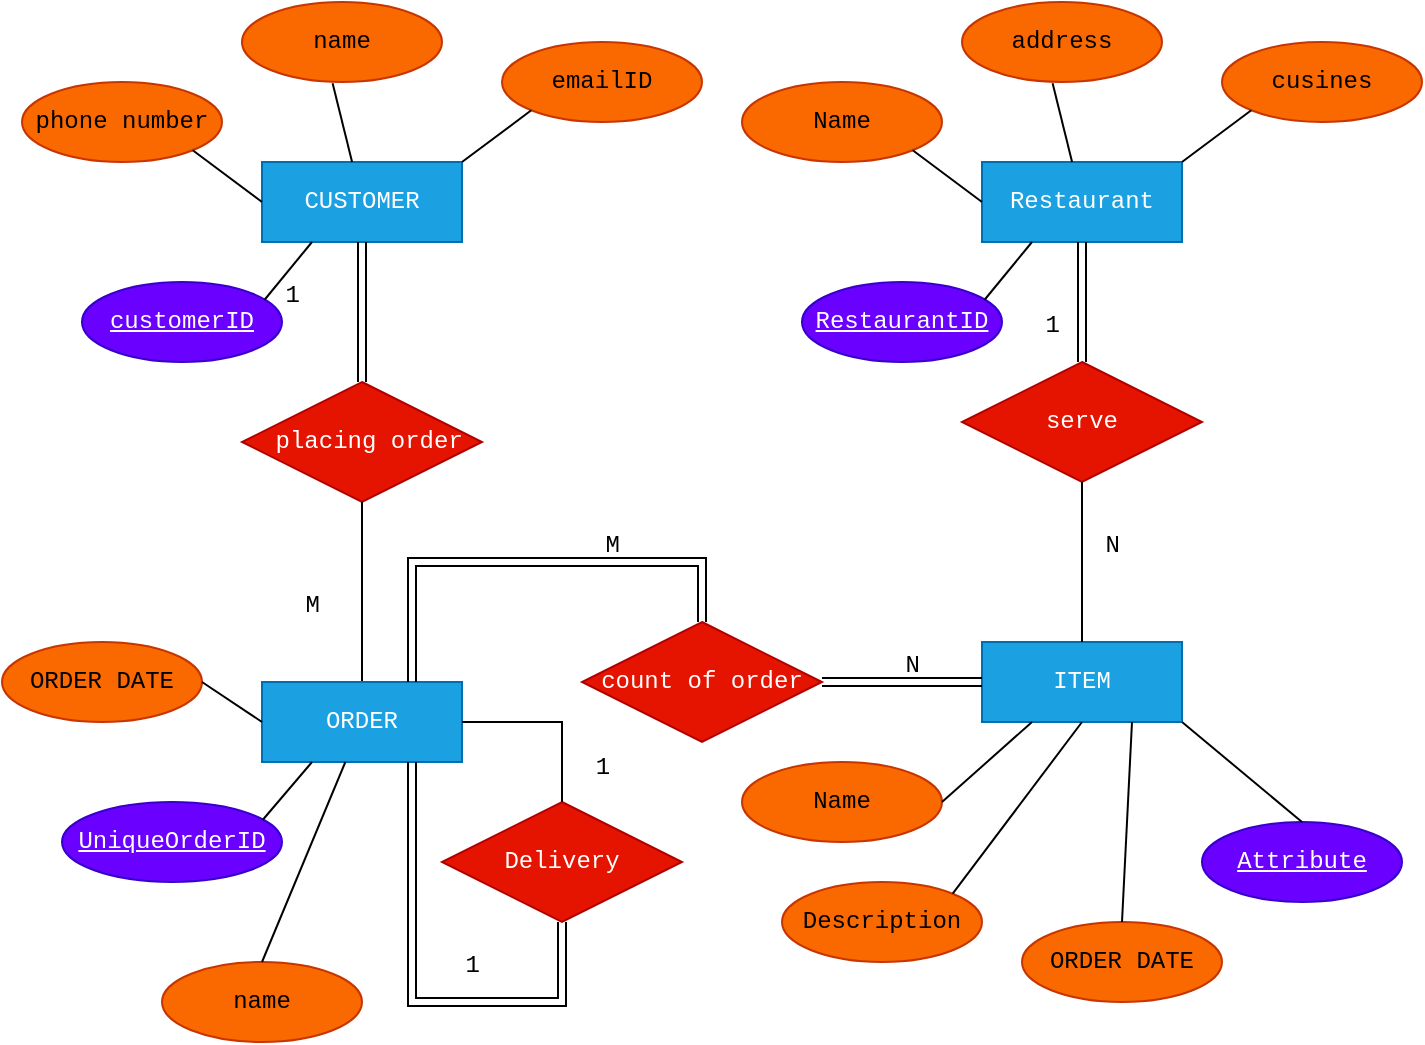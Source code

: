<mxfile version="23.1.5" type="google">
  <diagram id="zmca4Ixx5fCjBGw_0RnP" name="Page-2">
    <mxGraphModel dx="610" dy="568" grid="1" gridSize="10" guides="1" tooltips="1" connect="1" arrows="1" fold="1" page="1" pageScale="1" pageWidth="850" pageHeight="1100" math="0" shadow="0">
      <root>
        <mxCell id="0" />
        <mxCell id="1" parent="0" />
        <mxCell id="UQEpbztOWncI2H_KrR4M-1" value="CUSTOMER" style="whiteSpace=wrap;html=1;align=center;fontFamily=Courier New;fillColor=#1ba1e2;fontColor=#ffffff;strokeColor=#006EAF;" parent="1" vertex="1">
          <mxGeometry x="200" y="160" width="100" height="40" as="geometry" />
        </mxCell>
        <mxCell id="UQEpbztOWncI2H_KrR4M-4" value="ORDER" style="whiteSpace=wrap;html=1;align=center;strokeColor=default;verticalAlign=middle;fontFamily=Courier New;fontSize=12;fontColor=default;fillColor=default;" parent="1" vertex="1">
          <mxGeometry x="200" y="420" width="100" height="40" as="geometry" />
        </mxCell>
        <mxCell id="UQEpbztOWncI2H_KrR4M-5" value="ITEM" style="whiteSpace=wrap;html=1;align=center;strokeColor=#006EAF;verticalAlign=middle;fontFamily=Courier New;fontSize=12;fontColor=#ffffff;fillColor=#1ba1e2;" parent="1" vertex="1">
          <mxGeometry x="560" y="400" width="100" height="40" as="geometry" />
        </mxCell>
        <mxCell id="UQEpbztOWncI2H_KrR4M-7" value="&amp;nbsp;placing order" style="shape=rhombus;perimeter=rhombusPerimeter;whiteSpace=wrap;html=1;align=center;strokeColor=#B20000;verticalAlign=middle;fontFamily=Courier New;fontSize=12;fontColor=#ffffff;fillColor=#e51400;" parent="1" vertex="1">
          <mxGeometry x="190" y="270" width="120" height="60" as="geometry" />
        </mxCell>
        <mxCell id="UQEpbztOWncI2H_KrR4M-8" value="serve" style="shape=rhombus;perimeter=rhombusPerimeter;whiteSpace=wrap;html=1;align=center;strokeColor=#B20000;verticalAlign=middle;fontFamily=Courier New;fontSize=12;fontColor=#ffffff;fillColor=#e51400;" parent="1" vertex="1">
          <mxGeometry x="550" y="260" width="120" height="60" as="geometry" />
        </mxCell>
        <mxCell id="UQEpbztOWncI2H_KrR4M-9" value="count of order" style="shape=rhombus;perimeter=rhombusPerimeter;whiteSpace=wrap;html=1;align=center;strokeColor=#B20000;verticalAlign=middle;fontFamily=Courier New;fontSize=12;fontColor=#ffffff;fillColor=#e51400;" parent="1" vertex="1">
          <mxGeometry x="360" y="390" width="120" height="60" as="geometry" />
        </mxCell>
        <mxCell id="UQEpbztOWncI2H_KrR4M-10" value="Delivery" style="shape=rhombus;perimeter=rhombusPerimeter;whiteSpace=wrap;html=1;align=center;strokeColor=#B20000;verticalAlign=middle;fontFamily=Courier New;fontSize=12;fontColor=#ffffff;fillColor=#e51400;" parent="1" vertex="1">
          <mxGeometry x="290" y="480" width="120" height="60" as="geometry" />
        </mxCell>
        <mxCell id="UQEpbztOWncI2H_KrR4M-13" value="" style="endArrow=none;html=1;rounded=0;fontFamily=Courier New;fontSize=12;fontColor=default;exitX=0.5;exitY=1;exitDx=0;exitDy=0;entryX=0.5;entryY=0;entryDx=0;entryDy=0;" parent="1" source="UQEpbztOWncI2H_KrR4M-7" target="UQEpbztOWncI2H_KrR4M-4" edge="1">
          <mxGeometry relative="1" as="geometry">
            <mxPoint x="450" y="300" as="sourcePoint" />
            <mxPoint x="260" y="420" as="targetPoint" />
          </mxGeometry>
        </mxCell>
        <mxCell id="UQEpbztOWncI2H_KrR4M-14" value="M" style="resizable=0;html=1;whiteSpace=wrap;align=right;verticalAlign=bottom;strokeColor=default;fontFamily=Courier New;fontSize=12;fontColor=default;fillColor=default;" parent="UQEpbztOWncI2H_KrR4M-13" connectable="0" vertex="1">
          <mxGeometry x="1" relative="1" as="geometry">
            <mxPoint x="-20" y="-30" as="offset" />
          </mxGeometry>
        </mxCell>
        <mxCell id="UQEpbztOWncI2H_KrR4M-20" value="" style="shape=link;html=1;rounded=0;fontFamily=Courier New;fontSize=12;fontColor=default;entryX=0.5;entryY=0;entryDx=0;entryDy=0;exitX=0.5;exitY=1;exitDx=0;exitDy=0;" parent="1" source="UQEpbztOWncI2H_KrR4M-1" target="UQEpbztOWncI2H_KrR4M-7" edge="1">
          <mxGeometry relative="1" as="geometry">
            <mxPoint x="300" y="200" as="sourcePoint" />
            <mxPoint x="500" y="310" as="targetPoint" />
          </mxGeometry>
        </mxCell>
        <mxCell id="UQEpbztOWncI2H_KrR4M-21" value="1" style="resizable=0;html=1;whiteSpace=wrap;align=right;verticalAlign=bottom;strokeColor=default;fontFamily=Courier New;fontSize=12;fontColor=default;fillColor=default;" parent="UQEpbztOWncI2H_KrR4M-20" connectable="0" vertex="1">
          <mxGeometry x="1" relative="1" as="geometry">
            <mxPoint x="-30" y="-35" as="offset" />
          </mxGeometry>
        </mxCell>
        <mxCell id="UQEpbztOWncI2H_KrR4M-22" value="name" style="ellipse;whiteSpace=wrap;html=1;align=center;strokeColor=#C73500;verticalAlign=middle;fontFamily=Courier New;fontSize=12;fontColor=#000000;fillColor=#fa6800;" parent="1" vertex="1">
          <mxGeometry x="190" y="80" width="100" height="40" as="geometry" />
        </mxCell>
        <mxCell id="UQEpbztOWncI2H_KrR4M-23" value="emailID" style="ellipse;whiteSpace=wrap;html=1;align=center;strokeColor=#C73500;verticalAlign=middle;fontFamily=Courier New;fontSize=12;fontColor=#000000;fillColor=#fa6800;" parent="1" vertex="1">
          <mxGeometry x="320" y="100" width="100" height="40" as="geometry" />
        </mxCell>
        <mxCell id="UQEpbztOWncI2H_KrR4M-24" value="phone number" style="ellipse;whiteSpace=wrap;html=1;align=center;strokeColor=#C73500;verticalAlign=middle;fontFamily=Courier New;fontSize=12;fontColor=#000000;fillColor=#fa6800;" parent="1" vertex="1">
          <mxGeometry x="80" y="120" width="100" height="40" as="geometry" />
        </mxCell>
        <mxCell id="UQEpbztOWncI2H_KrR4M-25" value="customerID" style="ellipse;whiteSpace=wrap;html=1;align=center;fontStyle=4;strokeColor=#3700CC;verticalAlign=middle;fontFamily=Courier New;fontSize=12;fontColor=#ffffff;fillColor=#6a00ff;" parent="1" vertex="1">
          <mxGeometry x="110" y="220" width="100" height="40" as="geometry" />
        </mxCell>
        <mxCell id="UQEpbztOWncI2H_KrR4M-26" value="" style="endArrow=none;html=1;rounded=0;fontFamily=Courier New;fontSize=12;fontColor=default;exitX=0.912;exitY=0.225;exitDx=0;exitDy=0;exitPerimeter=0;entryX=0.25;entryY=1;entryDx=0;entryDy=0;" parent="1" source="UQEpbztOWncI2H_KrR4M-25" target="UQEpbztOWncI2H_KrR4M-1" edge="1">
          <mxGeometry relative="1" as="geometry">
            <mxPoint x="190" y="230" as="sourcePoint" />
            <mxPoint x="350" y="230" as="targetPoint" />
          </mxGeometry>
        </mxCell>
        <mxCell id="UQEpbztOWncI2H_KrR4M-27" value="" style="endArrow=none;html=1;rounded=0;fontFamily=Courier New;fontSize=12;fontColor=default;exitX=0;exitY=0.5;exitDx=0;exitDy=0;entryX=1;entryY=1;entryDx=0;entryDy=0;" parent="1" source="UQEpbztOWncI2H_KrR4M-1" target="UQEpbztOWncI2H_KrR4M-24" edge="1">
          <mxGeometry relative="1" as="geometry">
            <mxPoint x="201" y="229" as="sourcePoint" />
            <mxPoint x="235" y="210" as="targetPoint" />
          </mxGeometry>
        </mxCell>
        <mxCell id="UQEpbztOWncI2H_KrR4M-28" value="" style="endArrow=none;html=1;rounded=0;fontFamily=Courier New;fontSize=12;fontColor=default;entryX=0.453;entryY=1.017;entryDx=0;entryDy=0;entryPerimeter=0;" parent="1" source="UQEpbztOWncI2H_KrR4M-1" target="UQEpbztOWncI2H_KrR4M-22" edge="1">
          <mxGeometry relative="1" as="geometry">
            <mxPoint x="210" y="190" as="sourcePoint" />
            <mxPoint x="175" y="164" as="targetPoint" />
          </mxGeometry>
        </mxCell>
        <mxCell id="UQEpbztOWncI2H_KrR4M-29" value="" style="endArrow=none;html=1;rounded=0;fontFamily=Courier New;fontSize=12;fontColor=default;entryX=0;entryY=1;entryDx=0;entryDy=0;exitX=1;exitY=0;exitDx=0;exitDy=0;" parent="1" source="UQEpbztOWncI2H_KrR4M-1" target="UQEpbztOWncI2H_KrR4M-23" edge="1">
          <mxGeometry relative="1" as="geometry">
            <mxPoint x="255" y="170" as="sourcePoint" />
            <mxPoint x="245" y="131" as="targetPoint" />
          </mxGeometry>
        </mxCell>
        <mxCell id="UQEpbztOWncI2H_KrR4M-47" value="Restaurant" style="whiteSpace=wrap;html=1;align=center;fontFamily=Courier New;fillColor=#1ba1e2;fontColor=#ffffff;strokeColor=#006EAF;" parent="1" vertex="1">
          <mxGeometry x="560" y="160" width="100" height="40" as="geometry" />
        </mxCell>
        <mxCell id="UQEpbztOWncI2H_KrR4M-50" value="address" style="ellipse;whiteSpace=wrap;html=1;align=center;strokeColor=#C73500;verticalAlign=middle;fontFamily=Courier New;fontSize=12;fontColor=#000000;fillColor=#fa6800;" parent="1" vertex="1">
          <mxGeometry x="550" y="80" width="100" height="40" as="geometry" />
        </mxCell>
        <mxCell id="UQEpbztOWncI2H_KrR4M-51" value="cusines" style="ellipse;whiteSpace=wrap;html=1;align=center;strokeColor=#C73500;verticalAlign=middle;fontFamily=Courier New;fontSize=12;fontColor=#000000;fillColor=#fa6800;" parent="1" vertex="1">
          <mxGeometry x="680" y="100" width="100" height="40" as="geometry" />
        </mxCell>
        <mxCell id="UQEpbztOWncI2H_KrR4M-52" value="Name" style="ellipse;whiteSpace=wrap;html=1;align=center;strokeColor=#C73500;verticalAlign=middle;fontFamily=Courier New;fontSize=12;fontColor=#000000;fillColor=#fa6800;" parent="1" vertex="1">
          <mxGeometry x="440" y="120" width="100" height="40" as="geometry" />
        </mxCell>
        <mxCell id="UQEpbztOWncI2H_KrR4M-53" value="RestaurantID" style="ellipse;whiteSpace=wrap;html=1;align=center;fontStyle=4;strokeColor=#3700CC;verticalAlign=middle;fontFamily=Courier New;fontSize=12;fontColor=#ffffff;fillColor=#6a00ff;" parent="1" vertex="1">
          <mxGeometry x="470" y="220" width="100" height="40" as="geometry" />
        </mxCell>
        <mxCell id="UQEpbztOWncI2H_KrR4M-54" value="" style="endArrow=none;html=1;rounded=0;fontFamily=Courier New;fontSize=12;fontColor=default;exitX=0.912;exitY=0.225;exitDx=0;exitDy=0;exitPerimeter=0;entryX=0.25;entryY=1;entryDx=0;entryDy=0;" parent="1" source="UQEpbztOWncI2H_KrR4M-53" target="UQEpbztOWncI2H_KrR4M-47" edge="1">
          <mxGeometry relative="1" as="geometry">
            <mxPoint x="550" y="230" as="sourcePoint" />
            <mxPoint x="710" y="230" as="targetPoint" />
          </mxGeometry>
        </mxCell>
        <mxCell id="UQEpbztOWncI2H_KrR4M-55" value="" style="endArrow=none;html=1;rounded=0;fontFamily=Courier New;fontSize=12;fontColor=default;exitX=0;exitY=0.5;exitDx=0;exitDy=0;entryX=1;entryY=1;entryDx=0;entryDy=0;" parent="1" source="UQEpbztOWncI2H_KrR4M-47" target="UQEpbztOWncI2H_KrR4M-52" edge="1">
          <mxGeometry relative="1" as="geometry">
            <mxPoint x="561" y="229" as="sourcePoint" />
            <mxPoint x="595" y="210" as="targetPoint" />
          </mxGeometry>
        </mxCell>
        <mxCell id="UQEpbztOWncI2H_KrR4M-56" value="" style="endArrow=none;html=1;rounded=0;fontFamily=Courier New;fontSize=12;fontColor=default;entryX=0.453;entryY=1.017;entryDx=0;entryDy=0;entryPerimeter=0;" parent="1" source="UQEpbztOWncI2H_KrR4M-47" target="UQEpbztOWncI2H_KrR4M-50" edge="1">
          <mxGeometry relative="1" as="geometry">
            <mxPoint x="570" y="190" as="sourcePoint" />
            <mxPoint x="535" y="164" as="targetPoint" />
          </mxGeometry>
        </mxCell>
        <mxCell id="UQEpbztOWncI2H_KrR4M-57" value="" style="endArrow=none;html=1;rounded=0;fontFamily=Courier New;fontSize=12;fontColor=default;entryX=0;entryY=1;entryDx=0;entryDy=0;exitX=1;exitY=0;exitDx=0;exitDy=0;" parent="1" source="UQEpbztOWncI2H_KrR4M-47" target="UQEpbztOWncI2H_KrR4M-51" edge="1">
          <mxGeometry relative="1" as="geometry">
            <mxPoint x="615" y="170" as="sourcePoint" />
            <mxPoint x="605" y="131" as="targetPoint" />
          </mxGeometry>
        </mxCell>
        <mxCell id="UQEpbztOWncI2H_KrR4M-58" value="" style="shape=link;html=1;rounded=0;fontFamily=Courier New;fontSize=12;fontColor=default;entryX=0.5;entryY=0;entryDx=0;entryDy=0;exitX=0.5;exitY=1;exitDx=0;exitDy=0;" parent="1" source="UQEpbztOWncI2H_KrR4M-47" target="UQEpbztOWncI2H_KrR4M-8" edge="1">
          <mxGeometry relative="1" as="geometry">
            <mxPoint x="430" y="300" as="sourcePoint" />
            <mxPoint x="590" y="300" as="targetPoint" />
          </mxGeometry>
        </mxCell>
        <mxCell id="UQEpbztOWncI2H_KrR4M-59" value="1" style="resizable=0;html=1;whiteSpace=wrap;align=right;verticalAlign=bottom;strokeColor=default;fontFamily=Courier New;fontSize=12;fontColor=default;fillColor=default;" parent="UQEpbztOWncI2H_KrR4M-58" connectable="0" vertex="1">
          <mxGeometry x="1" relative="1" as="geometry">
            <mxPoint x="-10" y="-10" as="offset" />
          </mxGeometry>
        </mxCell>
        <mxCell id="UQEpbztOWncI2H_KrR4M-62" value="" style="endArrow=none;html=1;rounded=0;fontFamily=Courier New;fontSize=12;fontColor=default;entryX=0.5;entryY=1;entryDx=0;entryDy=0;exitX=0.5;exitY=0;exitDx=0;exitDy=0;" parent="1" source="UQEpbztOWncI2H_KrR4M-5" target="UQEpbztOWncI2H_KrR4M-8" edge="1">
          <mxGeometry relative="1" as="geometry">
            <mxPoint x="430" y="300" as="sourcePoint" />
            <mxPoint x="590" y="300" as="targetPoint" />
          </mxGeometry>
        </mxCell>
        <mxCell id="UQEpbztOWncI2H_KrR4M-63" value="N" style="resizable=0;html=1;whiteSpace=wrap;align=right;verticalAlign=bottom;strokeColor=default;fontFamily=Courier New;fontSize=12;fontColor=default;fillColor=default;" parent="UQEpbztOWncI2H_KrR4M-62" connectable="0" vertex="1">
          <mxGeometry x="1" relative="1" as="geometry">
            <mxPoint x="20" y="40" as="offset" />
          </mxGeometry>
        </mxCell>
        <mxCell id="UQEpbztOWncI2H_KrR4M-64" value="ORDER" style="whiteSpace=wrap;html=1;align=center;fontFamily=Courier New;fillColor=#1ba1e2;fontColor=#ffffff;strokeColor=#006EAF;" parent="1" vertex="1">
          <mxGeometry x="200" y="420" width="100" height="40" as="geometry" />
        </mxCell>
        <mxCell id="UQEpbztOWncI2H_KrR4M-67" value="name" style="ellipse;whiteSpace=wrap;html=1;align=center;strokeColor=#C73500;verticalAlign=middle;fontFamily=Courier New;fontSize=12;fontColor=#000000;fillColor=#fa6800;" parent="1" vertex="1">
          <mxGeometry x="150" y="560" width="100" height="40" as="geometry" />
        </mxCell>
        <mxCell id="UQEpbztOWncI2H_KrR4M-68" value="ORDER DATE" style="ellipse;whiteSpace=wrap;html=1;align=center;strokeColor=#C73500;verticalAlign=middle;fontFamily=Courier New;fontSize=12;fontColor=#000000;fillColor=#fa6800;" parent="1" vertex="1">
          <mxGeometry x="70" y="400" width="100" height="40" as="geometry" />
        </mxCell>
        <mxCell id="UQEpbztOWncI2H_KrR4M-69" value="UniqueOrderID" style="ellipse;whiteSpace=wrap;html=1;align=center;fontStyle=4;strokeColor=#3700CC;verticalAlign=middle;fontFamily=Courier New;fontSize=12;fontColor=#ffffff;fillColor=#6a00ff;" parent="1" vertex="1">
          <mxGeometry x="100" y="480" width="110" height="40" as="geometry" />
        </mxCell>
        <mxCell id="UQEpbztOWncI2H_KrR4M-70" value="" style="endArrow=none;html=1;rounded=0;fontFamily=Courier New;fontSize=12;fontColor=default;exitX=0.912;exitY=0.225;exitDx=0;exitDy=0;exitPerimeter=0;entryX=0.25;entryY=1;entryDx=0;entryDy=0;" parent="1" source="UQEpbztOWncI2H_KrR4M-69" target="UQEpbztOWncI2H_KrR4M-64" edge="1">
          <mxGeometry relative="1" as="geometry">
            <mxPoint x="190" y="490" as="sourcePoint" />
            <mxPoint x="350" y="490" as="targetPoint" />
          </mxGeometry>
        </mxCell>
        <mxCell id="UQEpbztOWncI2H_KrR4M-71" value="" style="endArrow=none;html=1;rounded=0;fontFamily=Courier New;fontSize=12;fontColor=default;exitX=0;exitY=0.5;exitDx=0;exitDy=0;entryX=1;entryY=0.5;entryDx=0;entryDy=0;" parent="1" source="UQEpbztOWncI2H_KrR4M-64" target="UQEpbztOWncI2H_KrR4M-68" edge="1">
          <mxGeometry relative="1" as="geometry">
            <mxPoint x="201" y="489" as="sourcePoint" />
            <mxPoint x="235" y="470" as="targetPoint" />
          </mxGeometry>
        </mxCell>
        <mxCell id="UQEpbztOWncI2H_KrR4M-72" value="" style="endArrow=none;html=1;rounded=0;fontFamily=Courier New;fontSize=12;fontColor=default;entryX=0.5;entryY=0;entryDx=0;entryDy=0;" parent="1" source="UQEpbztOWncI2H_KrR4M-64" target="UQEpbztOWncI2H_KrR4M-67" edge="1">
          <mxGeometry relative="1" as="geometry">
            <mxPoint x="210" y="450" as="sourcePoint" />
            <mxPoint x="210" y="560" as="targetPoint" />
          </mxGeometry>
        </mxCell>
        <mxCell id="UQEpbztOWncI2H_KrR4M-73" value="" style="endArrow=none;html=1;rounded=0;fontFamily=Courier New;fontSize=12;fontColor=default;entryX=0.5;entryY=0;entryDx=0;entryDy=0;exitX=1;exitY=0.5;exitDx=0;exitDy=0;" parent="1" source="UQEpbztOWncI2H_KrR4M-64" target="UQEpbztOWncI2H_KrR4M-10" edge="1">
          <mxGeometry relative="1" as="geometry">
            <mxPoint x="255" y="430" as="sourcePoint" />
            <mxPoint x="335" y="394" as="targetPoint" />
            <Array as="points">
              <mxPoint x="350" y="440" />
            </Array>
          </mxGeometry>
        </mxCell>
        <mxCell id="UQEpbztOWncI2H_KrR4M-75" value="1" style="text;html=1;align=center;verticalAlign=middle;resizable=0;points=[];autosize=1;strokeColor=none;fillColor=none;fontFamily=Courier New;fontSize=12;fontColor=default;" parent="1" vertex="1">
          <mxGeometry x="355" y="448" width="30" height="30" as="geometry" />
        </mxCell>
        <mxCell id="UQEpbztOWncI2H_KrR4M-76" value="" style="shape=link;html=1;rounded=0;fontFamily=Courier New;fontSize=12;fontColor=default;entryX=0.5;entryY=1;entryDx=0;entryDy=0;exitX=0.75;exitY=1;exitDx=0;exitDy=0;" parent="1" source="UQEpbztOWncI2H_KrR4M-64" target="UQEpbztOWncI2H_KrR4M-10" edge="1">
          <mxGeometry relative="1" as="geometry">
            <mxPoint x="240" y="310" as="sourcePoint" />
            <mxPoint x="400" y="310" as="targetPoint" />
            <Array as="points">
              <mxPoint x="275" y="580" />
              <mxPoint x="350" y="580" />
            </Array>
          </mxGeometry>
        </mxCell>
        <mxCell id="UQEpbztOWncI2H_KrR4M-77" value="1" style="resizable=0;html=1;whiteSpace=wrap;align=right;verticalAlign=bottom;strokeColor=default;fontFamily=Courier New;fontSize=12;fontColor=default;fillColor=default;" parent="UQEpbztOWncI2H_KrR4M-76" connectable="0" vertex="1">
          <mxGeometry x="1" relative="1" as="geometry">
            <mxPoint x="-40" y="30" as="offset" />
          </mxGeometry>
        </mxCell>
        <mxCell id="UQEpbztOWncI2H_KrR4M-78" value="Name" style="ellipse;whiteSpace=wrap;html=1;align=center;strokeColor=#C73500;verticalAlign=middle;fontFamily=Courier New;fontSize=12;fontColor=#000000;fillColor=#fa6800;" parent="1" vertex="1">
          <mxGeometry x="440" y="460" width="100" height="40" as="geometry" />
        </mxCell>
        <mxCell id="UQEpbztOWncI2H_KrR4M-79" value="" style="endArrow=none;html=1;rounded=0;fontFamily=Courier New;fontSize=12;fontColor=default;exitX=0.25;exitY=1;exitDx=0;exitDy=0;entryX=1;entryY=0.5;entryDx=0;entryDy=0;" parent="1" source="UQEpbztOWncI2H_KrR4M-5" target="UQEpbztOWncI2H_KrR4M-78" edge="1">
          <mxGeometry relative="1" as="geometry">
            <mxPoint x="570" y="500" as="sourcePoint" />
            <mxPoint x="605" y="530" as="targetPoint" />
          </mxGeometry>
        </mxCell>
        <mxCell id="UQEpbztOWncI2H_KrR4M-80" value="Description" style="ellipse;whiteSpace=wrap;html=1;align=center;strokeColor=#C73500;verticalAlign=middle;fontFamily=Courier New;fontSize=12;fontColor=#000000;fillColor=#fa6800;" parent="1" vertex="1">
          <mxGeometry x="460" y="520" width="100" height="40" as="geometry" />
        </mxCell>
        <mxCell id="UQEpbztOWncI2H_KrR4M-81" value="" style="endArrow=none;html=1;rounded=0;fontFamily=Courier New;fontSize=12;fontColor=default;entryX=1;entryY=0;entryDx=0;entryDy=0;exitX=0.5;exitY=1;exitDx=0;exitDy=0;" parent="1" source="UQEpbztOWncI2H_KrR4M-5" target="UQEpbztOWncI2H_KrR4M-80" edge="1">
          <mxGeometry relative="1" as="geometry">
            <mxPoint x="610" y="430" as="sourcePoint" />
            <mxPoint x="625" y="590" as="targetPoint" />
          </mxGeometry>
        </mxCell>
        <mxCell id="UQEpbztOWncI2H_KrR4M-82" value="ORDER DATE" style="ellipse;whiteSpace=wrap;html=1;align=center;strokeColor=#C73500;verticalAlign=middle;fontFamily=Courier New;fontSize=12;fontColor=#000000;fillColor=#fa6800;" parent="1" vertex="1">
          <mxGeometry x="580" y="540" width="100" height="40" as="geometry" />
        </mxCell>
        <mxCell id="UQEpbztOWncI2H_KrR4M-83" value="" style="endArrow=none;html=1;rounded=0;fontFamily=Courier New;fontSize=12;fontColor=default;exitX=0.75;exitY=1;exitDx=0;exitDy=0;entryX=0.5;entryY=0;entryDx=0;entryDy=0;" parent="1" source="UQEpbztOWncI2H_KrR4M-5" target="UQEpbztOWncI2H_KrR4M-82" edge="1">
          <mxGeometry relative="1" as="geometry">
            <mxPoint x="740" y="580" as="sourcePoint" />
            <mxPoint x="775" y="610" as="targetPoint" />
          </mxGeometry>
        </mxCell>
        <mxCell id="UQEpbztOWncI2H_KrR4M-84" value="Attribute" style="ellipse;whiteSpace=wrap;html=1;align=center;fontStyle=4;strokeColor=#3700CC;verticalAlign=middle;fontFamily=Courier New;fontSize=12;fontColor=#ffffff;fillColor=#6a00ff;" parent="1" vertex="1">
          <mxGeometry x="670" y="490" width="100" height="40" as="geometry" />
        </mxCell>
        <mxCell id="UQEpbztOWncI2H_KrR4M-85" value="" style="endArrow=none;html=1;rounded=0;fontFamily=Courier New;fontSize=12;fontColor=default;entryX=0.5;entryY=0;entryDx=0;entryDy=0;exitX=1;exitY=1;exitDx=0;exitDy=0;" parent="1" source="UQEpbztOWncI2H_KrR4M-5" target="UQEpbztOWncI2H_KrR4M-84" edge="1">
          <mxGeometry relative="1" as="geometry">
            <mxPoint x="360" y="440" as="sourcePoint" />
            <mxPoint x="520" y="440" as="targetPoint" />
          </mxGeometry>
        </mxCell>
        <mxCell id="UQEpbztOWncI2H_KrR4M-86" value="" style="shape=link;html=1;rounded=0;fontFamily=Courier New;fontSize=12;fontColor=default;exitX=0.75;exitY=0;exitDx=0;exitDy=0;entryX=0.5;entryY=0;entryDx=0;entryDy=0;" parent="1" source="UQEpbztOWncI2H_KrR4M-64" target="UQEpbztOWncI2H_KrR4M-9" edge="1">
          <mxGeometry relative="1" as="geometry">
            <mxPoint x="360" y="440" as="sourcePoint" />
            <mxPoint x="370" y="350" as="targetPoint" />
            <Array as="points">
              <mxPoint x="275" y="360" />
              <mxPoint x="420" y="360" />
            </Array>
          </mxGeometry>
        </mxCell>
        <mxCell id="UQEpbztOWncI2H_KrR4M-87" value="M" style="resizable=0;html=1;whiteSpace=wrap;align=right;verticalAlign=bottom;strokeColor=default;fontFamily=Courier New;fontSize=12;fontColor=default;fillColor=default;" parent="UQEpbztOWncI2H_KrR4M-86" connectable="0" vertex="1">
          <mxGeometry x="1" relative="1" as="geometry">
            <mxPoint x="-40" y="-30" as="offset" />
          </mxGeometry>
        </mxCell>
        <mxCell id="UQEpbztOWncI2H_KrR4M-88" value="" style="shape=link;html=1;rounded=0;fontFamily=Courier New;fontSize=12;fontColor=default;entryX=0;entryY=0.5;entryDx=0;entryDy=0;exitX=1;exitY=0.5;exitDx=0;exitDy=0;" parent="1" source="UQEpbztOWncI2H_KrR4M-9" target="UQEpbztOWncI2H_KrR4M-5" edge="1">
          <mxGeometry relative="1" as="geometry">
            <mxPoint x="360" y="440" as="sourcePoint" />
            <mxPoint x="520" y="440" as="targetPoint" />
          </mxGeometry>
        </mxCell>
        <mxCell id="UQEpbztOWncI2H_KrR4M-89" value="N" style="resizable=0;html=1;whiteSpace=wrap;align=right;verticalAlign=bottom;strokeColor=default;fontFamily=Courier New;fontSize=12;fontColor=default;fillColor=default;" parent="UQEpbztOWncI2H_KrR4M-88" connectable="0" vertex="1">
          <mxGeometry x="1" relative="1" as="geometry">
            <mxPoint x="-30" as="offset" />
          </mxGeometry>
        </mxCell>
      </root>
    </mxGraphModel>
  </diagram>
</mxfile>
